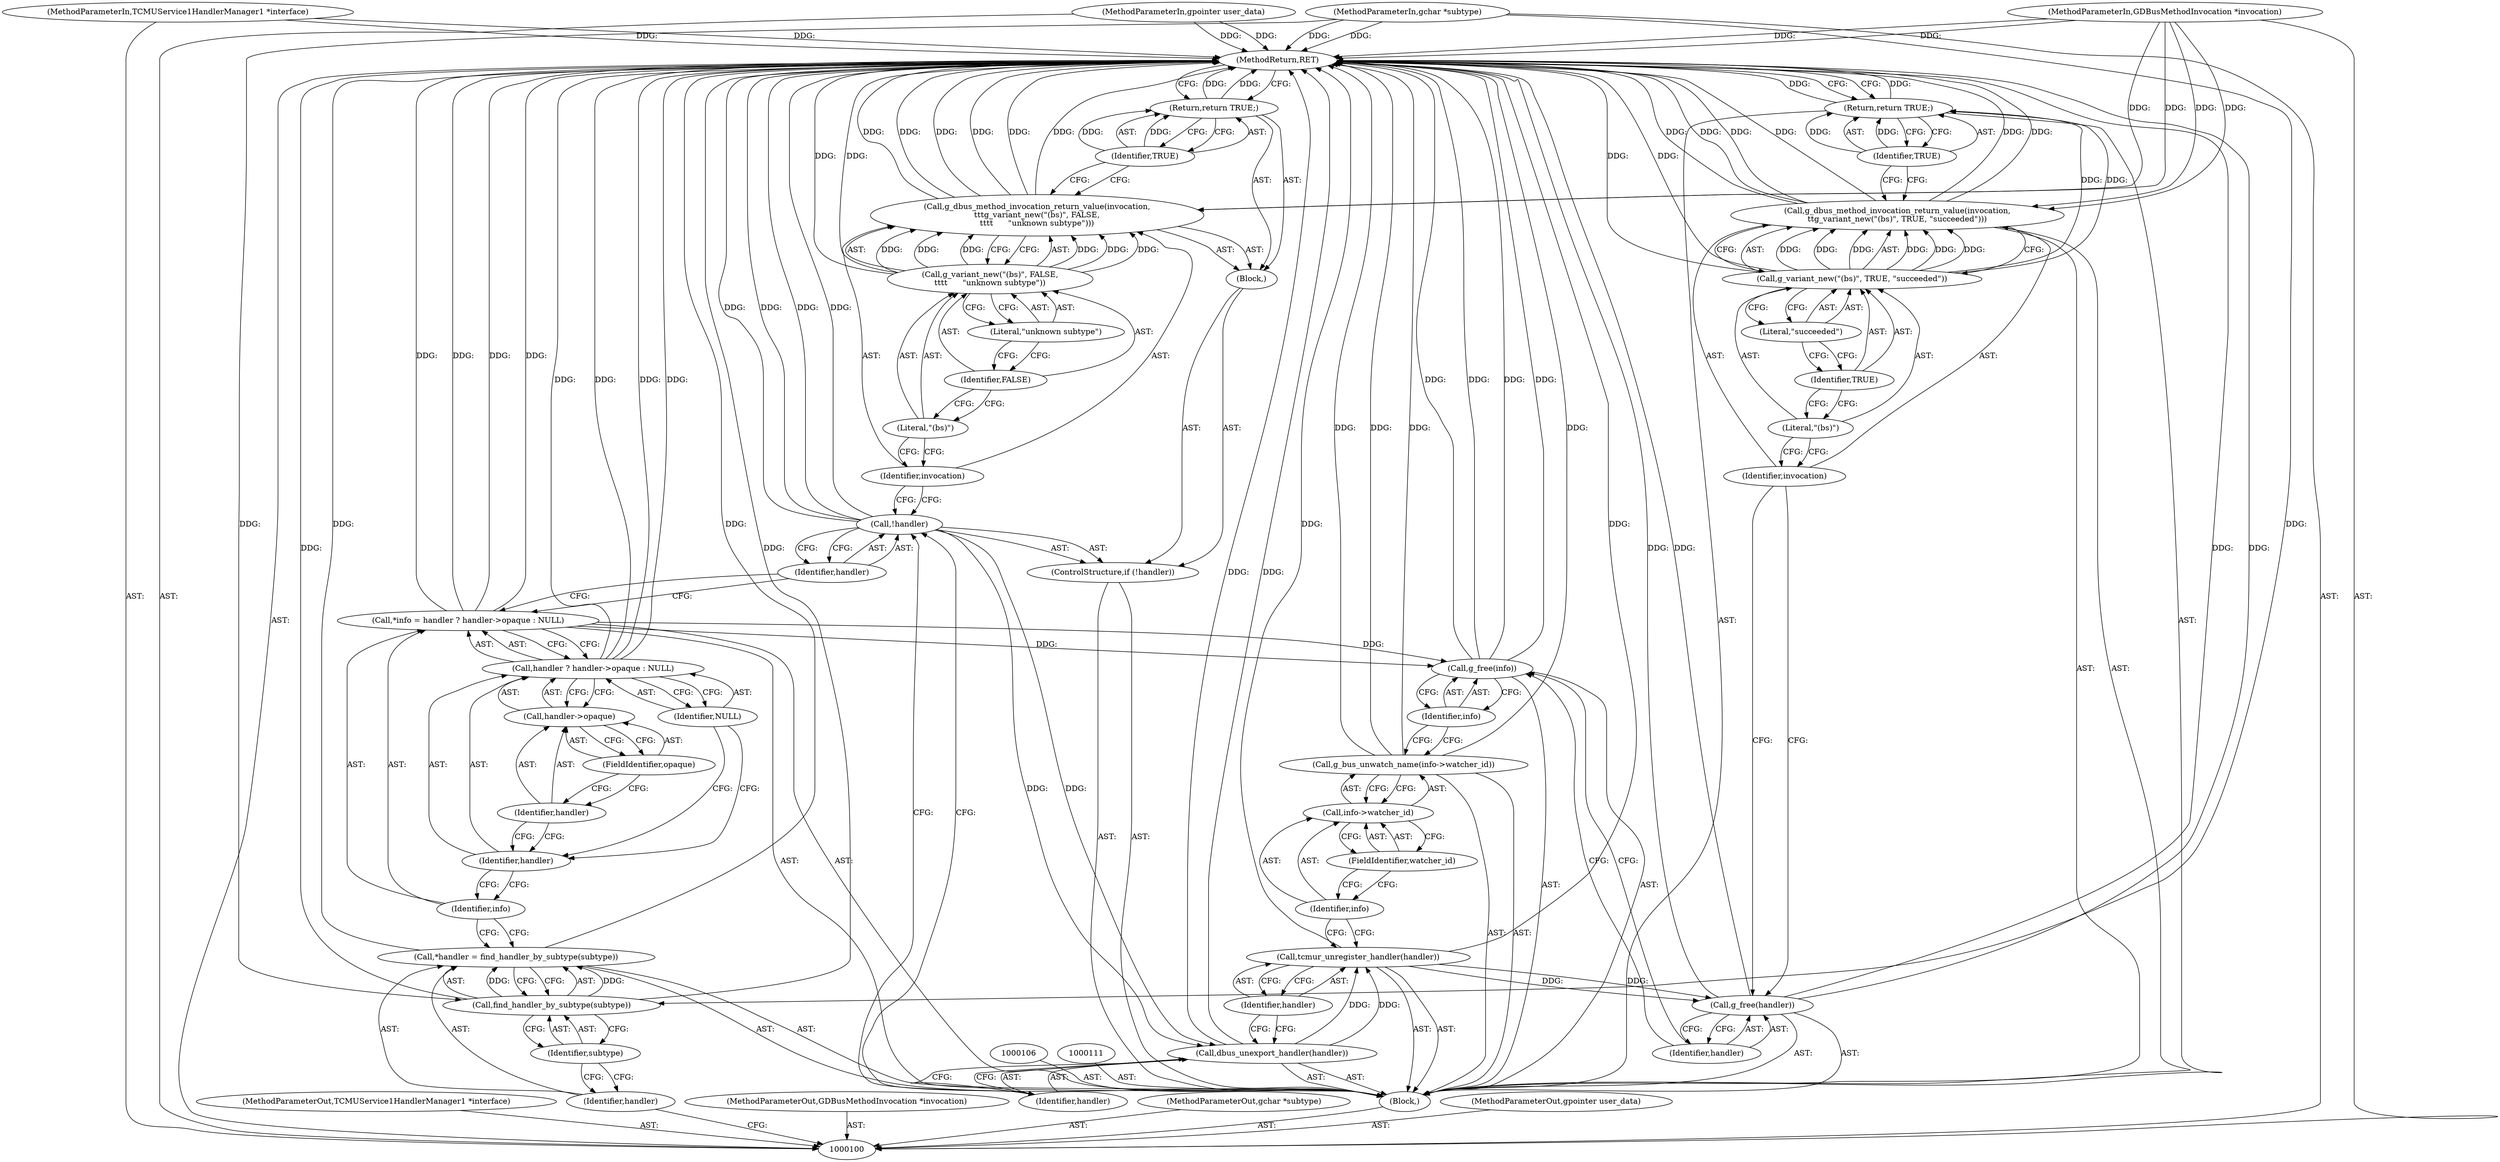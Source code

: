 digraph "0_tcmu-runner_e2d953050766ac538615a811c64b34358614edce" {
"1000152" [label="(MethodReturn,RET)"];
"1000101" [label="(MethodParameterIn,TCMUService1HandlerManager1 *interface)"];
"1000215" [label="(MethodParameterOut,TCMUService1HandlerManager1 *interface)"];
"1000124" [label="(Call,g_dbus_method_invocation_return_value(invocation,\n\t\t\tg_variant_new(\"(bs)\", FALSE,\n\t\t\t\t      \"unknown subtype\")))"];
"1000125" [label="(Identifier,invocation)"];
"1000127" [label="(Literal,\"(bs)\")"];
"1000128" [label="(Identifier,FALSE)"];
"1000126" [label="(Call,g_variant_new(\"(bs)\", FALSE,\n\t\t\t\t      \"unknown subtype\"))"];
"1000129" [label="(Literal,\"unknown subtype\")"];
"1000130" [label="(Return,return TRUE;)"];
"1000131" [label="(Identifier,TRUE)"];
"1000132" [label="(Call,dbus_unexport_handler(handler))"];
"1000133" [label="(Identifier,handler)"];
"1000134" [label="(Call,tcmur_unregister_handler(handler))"];
"1000135" [label="(Identifier,handler)"];
"1000136" [label="(Call,g_bus_unwatch_name(info->watcher_id))"];
"1000137" [label="(Call,info->watcher_id)"];
"1000138" [label="(Identifier,info)"];
"1000139" [label="(FieldIdentifier,watcher_id)"];
"1000140" [label="(Call,g_free(info))"];
"1000141" [label="(Identifier,info)"];
"1000142" [label="(Call,g_free(handler))"];
"1000143" [label="(Identifier,handler)"];
"1000102" [label="(MethodParameterIn,GDBusMethodInvocation *invocation)"];
"1000216" [label="(MethodParameterOut,GDBusMethodInvocation *invocation)"];
"1000144" [label="(Call,g_dbus_method_invocation_return_value(invocation,\n\t\tg_variant_new(\"(bs)\", TRUE, \"succeeded\")))"];
"1000145" [label="(Identifier,invocation)"];
"1000147" [label="(Literal,\"(bs)\")"];
"1000146" [label="(Call,g_variant_new(\"(bs)\", TRUE, \"succeeded\"))"];
"1000148" [label="(Identifier,TRUE)"];
"1000149" [label="(Literal,\"succeeded\")"];
"1000150" [label="(Return,return TRUE;)"];
"1000151" [label="(Identifier,TRUE)"];
"1000103" [label="(MethodParameterIn,gchar *subtype)"];
"1000217" [label="(MethodParameterOut,gchar *subtype)"];
"1000104" [label="(MethodParameterIn,gpointer user_data)"];
"1000218" [label="(MethodParameterOut,gpointer user_data)"];
"1000105" [label="(Block,)"];
"1000107" [label="(Call,*handler = find_handler_by_subtype(subtype))"];
"1000108" [label="(Identifier,handler)"];
"1000109" [label="(Call,find_handler_by_subtype(subtype))"];
"1000110" [label="(Identifier,subtype)"];
"1000112" [label="(Call,*info = handler ? handler->opaque : NULL)"];
"1000113" [label="(Identifier,info)"];
"1000114" [label="(Call,handler ? handler->opaque : NULL)"];
"1000115" [label="(Identifier,handler)"];
"1000116" [label="(Call,handler->opaque)"];
"1000117" [label="(Identifier,handler)"];
"1000118" [label="(FieldIdentifier,opaque)"];
"1000119" [label="(Identifier,NULL)"];
"1000123" [label="(Block,)"];
"1000120" [label="(ControlStructure,if (!handler))"];
"1000121" [label="(Call,!handler)"];
"1000122" [label="(Identifier,handler)"];
"1000152" -> "1000100"  [label="AST: "];
"1000152" -> "1000130"  [label="CFG: "];
"1000152" -> "1000150"  [label="CFG: "];
"1000124" -> "1000152"  [label="DDG: "];
"1000124" -> "1000152"  [label="DDG: "];
"1000124" -> "1000152"  [label="DDG: "];
"1000142" -> "1000152"  [label="DDG: "];
"1000142" -> "1000152"  [label="DDG: "];
"1000104" -> "1000152"  [label="DDG: "];
"1000112" -> "1000152"  [label="DDG: "];
"1000112" -> "1000152"  [label="DDG: "];
"1000140" -> "1000152"  [label="DDG: "];
"1000140" -> "1000152"  [label="DDG: "];
"1000121" -> "1000152"  [label="DDG: "];
"1000121" -> "1000152"  [label="DDG: "];
"1000146" -> "1000152"  [label="DDG: "];
"1000126" -> "1000152"  [label="DDG: "];
"1000114" -> "1000152"  [label="DDG: "];
"1000114" -> "1000152"  [label="DDG: "];
"1000144" -> "1000152"  [label="DDG: "];
"1000144" -> "1000152"  [label="DDG: "];
"1000144" -> "1000152"  [label="DDG: "];
"1000132" -> "1000152"  [label="DDG: "];
"1000103" -> "1000152"  [label="DDG: "];
"1000134" -> "1000152"  [label="DDG: "];
"1000102" -> "1000152"  [label="DDG: "];
"1000101" -> "1000152"  [label="DDG: "];
"1000109" -> "1000152"  [label="DDG: "];
"1000136" -> "1000152"  [label="DDG: "];
"1000136" -> "1000152"  [label="DDG: "];
"1000107" -> "1000152"  [label="DDG: "];
"1000130" -> "1000152"  [label="DDG: "];
"1000150" -> "1000152"  [label="DDG: "];
"1000101" -> "1000100"  [label="AST: "];
"1000101" -> "1000152"  [label="DDG: "];
"1000215" -> "1000100"  [label="AST: "];
"1000124" -> "1000123"  [label="AST: "];
"1000124" -> "1000126"  [label="CFG: "];
"1000125" -> "1000124"  [label="AST: "];
"1000126" -> "1000124"  [label="AST: "];
"1000131" -> "1000124"  [label="CFG: "];
"1000124" -> "1000152"  [label="DDG: "];
"1000124" -> "1000152"  [label="DDG: "];
"1000124" -> "1000152"  [label="DDG: "];
"1000102" -> "1000124"  [label="DDG: "];
"1000126" -> "1000124"  [label="DDG: "];
"1000126" -> "1000124"  [label="DDG: "];
"1000126" -> "1000124"  [label="DDG: "];
"1000125" -> "1000124"  [label="AST: "];
"1000125" -> "1000121"  [label="CFG: "];
"1000127" -> "1000125"  [label="CFG: "];
"1000127" -> "1000126"  [label="AST: "];
"1000127" -> "1000125"  [label="CFG: "];
"1000128" -> "1000127"  [label="CFG: "];
"1000128" -> "1000126"  [label="AST: "];
"1000128" -> "1000127"  [label="CFG: "];
"1000129" -> "1000128"  [label="CFG: "];
"1000126" -> "1000124"  [label="AST: "];
"1000126" -> "1000129"  [label="CFG: "];
"1000127" -> "1000126"  [label="AST: "];
"1000128" -> "1000126"  [label="AST: "];
"1000129" -> "1000126"  [label="AST: "];
"1000124" -> "1000126"  [label="CFG: "];
"1000126" -> "1000152"  [label="DDG: "];
"1000126" -> "1000124"  [label="DDG: "];
"1000126" -> "1000124"  [label="DDG: "];
"1000126" -> "1000124"  [label="DDG: "];
"1000129" -> "1000126"  [label="AST: "];
"1000129" -> "1000128"  [label="CFG: "];
"1000126" -> "1000129"  [label="CFG: "];
"1000130" -> "1000123"  [label="AST: "];
"1000130" -> "1000131"  [label="CFG: "];
"1000131" -> "1000130"  [label="AST: "];
"1000152" -> "1000130"  [label="CFG: "];
"1000130" -> "1000152"  [label="DDG: "];
"1000131" -> "1000130"  [label="DDG: "];
"1000131" -> "1000130"  [label="AST: "];
"1000131" -> "1000124"  [label="CFG: "];
"1000130" -> "1000131"  [label="CFG: "];
"1000131" -> "1000130"  [label="DDG: "];
"1000132" -> "1000105"  [label="AST: "];
"1000132" -> "1000133"  [label="CFG: "];
"1000133" -> "1000132"  [label="AST: "];
"1000135" -> "1000132"  [label="CFG: "];
"1000132" -> "1000152"  [label="DDG: "];
"1000121" -> "1000132"  [label="DDG: "];
"1000132" -> "1000134"  [label="DDG: "];
"1000133" -> "1000132"  [label="AST: "];
"1000133" -> "1000121"  [label="CFG: "];
"1000132" -> "1000133"  [label="CFG: "];
"1000134" -> "1000105"  [label="AST: "];
"1000134" -> "1000135"  [label="CFG: "];
"1000135" -> "1000134"  [label="AST: "];
"1000138" -> "1000134"  [label="CFG: "];
"1000134" -> "1000152"  [label="DDG: "];
"1000132" -> "1000134"  [label="DDG: "];
"1000134" -> "1000142"  [label="DDG: "];
"1000135" -> "1000134"  [label="AST: "];
"1000135" -> "1000132"  [label="CFG: "];
"1000134" -> "1000135"  [label="CFG: "];
"1000136" -> "1000105"  [label="AST: "];
"1000136" -> "1000137"  [label="CFG: "];
"1000137" -> "1000136"  [label="AST: "];
"1000141" -> "1000136"  [label="CFG: "];
"1000136" -> "1000152"  [label="DDG: "];
"1000136" -> "1000152"  [label="DDG: "];
"1000137" -> "1000136"  [label="AST: "];
"1000137" -> "1000139"  [label="CFG: "];
"1000138" -> "1000137"  [label="AST: "];
"1000139" -> "1000137"  [label="AST: "];
"1000136" -> "1000137"  [label="CFG: "];
"1000138" -> "1000137"  [label="AST: "];
"1000138" -> "1000134"  [label="CFG: "];
"1000139" -> "1000138"  [label="CFG: "];
"1000139" -> "1000137"  [label="AST: "];
"1000139" -> "1000138"  [label="CFG: "];
"1000137" -> "1000139"  [label="CFG: "];
"1000140" -> "1000105"  [label="AST: "];
"1000140" -> "1000141"  [label="CFG: "];
"1000141" -> "1000140"  [label="AST: "];
"1000143" -> "1000140"  [label="CFG: "];
"1000140" -> "1000152"  [label="DDG: "];
"1000140" -> "1000152"  [label="DDG: "];
"1000112" -> "1000140"  [label="DDG: "];
"1000141" -> "1000140"  [label="AST: "];
"1000141" -> "1000136"  [label="CFG: "];
"1000140" -> "1000141"  [label="CFG: "];
"1000142" -> "1000105"  [label="AST: "];
"1000142" -> "1000143"  [label="CFG: "];
"1000143" -> "1000142"  [label="AST: "];
"1000145" -> "1000142"  [label="CFG: "];
"1000142" -> "1000152"  [label="DDG: "];
"1000142" -> "1000152"  [label="DDG: "];
"1000134" -> "1000142"  [label="DDG: "];
"1000143" -> "1000142"  [label="AST: "];
"1000143" -> "1000140"  [label="CFG: "];
"1000142" -> "1000143"  [label="CFG: "];
"1000102" -> "1000100"  [label="AST: "];
"1000102" -> "1000152"  [label="DDG: "];
"1000102" -> "1000124"  [label="DDG: "];
"1000102" -> "1000144"  [label="DDG: "];
"1000216" -> "1000100"  [label="AST: "];
"1000144" -> "1000105"  [label="AST: "];
"1000144" -> "1000146"  [label="CFG: "];
"1000145" -> "1000144"  [label="AST: "];
"1000146" -> "1000144"  [label="AST: "];
"1000151" -> "1000144"  [label="CFG: "];
"1000144" -> "1000152"  [label="DDG: "];
"1000144" -> "1000152"  [label="DDG: "];
"1000144" -> "1000152"  [label="DDG: "];
"1000102" -> "1000144"  [label="DDG: "];
"1000146" -> "1000144"  [label="DDG: "];
"1000146" -> "1000144"  [label="DDG: "];
"1000146" -> "1000144"  [label="DDG: "];
"1000145" -> "1000144"  [label="AST: "];
"1000145" -> "1000142"  [label="CFG: "];
"1000147" -> "1000145"  [label="CFG: "];
"1000147" -> "1000146"  [label="AST: "];
"1000147" -> "1000145"  [label="CFG: "];
"1000148" -> "1000147"  [label="CFG: "];
"1000146" -> "1000144"  [label="AST: "];
"1000146" -> "1000149"  [label="CFG: "];
"1000147" -> "1000146"  [label="AST: "];
"1000148" -> "1000146"  [label="AST: "];
"1000149" -> "1000146"  [label="AST: "];
"1000144" -> "1000146"  [label="CFG: "];
"1000146" -> "1000152"  [label="DDG: "];
"1000146" -> "1000144"  [label="DDG: "];
"1000146" -> "1000144"  [label="DDG: "];
"1000146" -> "1000144"  [label="DDG: "];
"1000146" -> "1000150"  [label="DDG: "];
"1000148" -> "1000146"  [label="AST: "];
"1000148" -> "1000147"  [label="CFG: "];
"1000149" -> "1000148"  [label="CFG: "];
"1000149" -> "1000146"  [label="AST: "];
"1000149" -> "1000148"  [label="CFG: "];
"1000146" -> "1000149"  [label="CFG: "];
"1000150" -> "1000105"  [label="AST: "];
"1000150" -> "1000151"  [label="CFG: "];
"1000151" -> "1000150"  [label="AST: "];
"1000152" -> "1000150"  [label="CFG: "];
"1000150" -> "1000152"  [label="DDG: "];
"1000151" -> "1000150"  [label="DDG: "];
"1000146" -> "1000150"  [label="DDG: "];
"1000151" -> "1000150"  [label="AST: "];
"1000151" -> "1000144"  [label="CFG: "];
"1000150" -> "1000151"  [label="CFG: "];
"1000151" -> "1000150"  [label="DDG: "];
"1000103" -> "1000100"  [label="AST: "];
"1000103" -> "1000152"  [label="DDG: "];
"1000103" -> "1000109"  [label="DDG: "];
"1000217" -> "1000100"  [label="AST: "];
"1000104" -> "1000100"  [label="AST: "];
"1000104" -> "1000152"  [label="DDG: "];
"1000218" -> "1000100"  [label="AST: "];
"1000105" -> "1000100"  [label="AST: "];
"1000106" -> "1000105"  [label="AST: "];
"1000107" -> "1000105"  [label="AST: "];
"1000111" -> "1000105"  [label="AST: "];
"1000112" -> "1000105"  [label="AST: "];
"1000120" -> "1000105"  [label="AST: "];
"1000132" -> "1000105"  [label="AST: "];
"1000134" -> "1000105"  [label="AST: "];
"1000136" -> "1000105"  [label="AST: "];
"1000140" -> "1000105"  [label="AST: "];
"1000142" -> "1000105"  [label="AST: "];
"1000144" -> "1000105"  [label="AST: "];
"1000150" -> "1000105"  [label="AST: "];
"1000107" -> "1000105"  [label="AST: "];
"1000107" -> "1000109"  [label="CFG: "];
"1000108" -> "1000107"  [label="AST: "];
"1000109" -> "1000107"  [label="AST: "];
"1000113" -> "1000107"  [label="CFG: "];
"1000107" -> "1000152"  [label="DDG: "];
"1000109" -> "1000107"  [label="DDG: "];
"1000108" -> "1000107"  [label="AST: "];
"1000108" -> "1000100"  [label="CFG: "];
"1000110" -> "1000108"  [label="CFG: "];
"1000109" -> "1000107"  [label="AST: "];
"1000109" -> "1000110"  [label="CFG: "];
"1000110" -> "1000109"  [label="AST: "];
"1000107" -> "1000109"  [label="CFG: "];
"1000109" -> "1000152"  [label="DDG: "];
"1000109" -> "1000107"  [label="DDG: "];
"1000103" -> "1000109"  [label="DDG: "];
"1000110" -> "1000109"  [label="AST: "];
"1000110" -> "1000108"  [label="CFG: "];
"1000109" -> "1000110"  [label="CFG: "];
"1000112" -> "1000105"  [label="AST: "];
"1000112" -> "1000114"  [label="CFG: "];
"1000113" -> "1000112"  [label="AST: "];
"1000114" -> "1000112"  [label="AST: "];
"1000122" -> "1000112"  [label="CFG: "];
"1000112" -> "1000152"  [label="DDG: "];
"1000112" -> "1000152"  [label="DDG: "];
"1000112" -> "1000140"  [label="DDG: "];
"1000113" -> "1000112"  [label="AST: "];
"1000113" -> "1000107"  [label="CFG: "];
"1000115" -> "1000113"  [label="CFG: "];
"1000114" -> "1000112"  [label="AST: "];
"1000114" -> "1000116"  [label="CFG: "];
"1000114" -> "1000119"  [label="CFG: "];
"1000115" -> "1000114"  [label="AST: "];
"1000116" -> "1000114"  [label="AST: "];
"1000119" -> "1000114"  [label="AST: "];
"1000112" -> "1000114"  [label="CFG: "];
"1000114" -> "1000152"  [label="DDG: "];
"1000114" -> "1000152"  [label="DDG: "];
"1000115" -> "1000114"  [label="AST: "];
"1000115" -> "1000113"  [label="CFG: "];
"1000117" -> "1000115"  [label="CFG: "];
"1000119" -> "1000115"  [label="CFG: "];
"1000116" -> "1000114"  [label="AST: "];
"1000116" -> "1000118"  [label="CFG: "];
"1000117" -> "1000116"  [label="AST: "];
"1000118" -> "1000116"  [label="AST: "];
"1000114" -> "1000116"  [label="CFG: "];
"1000117" -> "1000116"  [label="AST: "];
"1000117" -> "1000115"  [label="CFG: "];
"1000118" -> "1000117"  [label="CFG: "];
"1000118" -> "1000116"  [label="AST: "];
"1000118" -> "1000117"  [label="CFG: "];
"1000116" -> "1000118"  [label="CFG: "];
"1000119" -> "1000114"  [label="AST: "];
"1000119" -> "1000115"  [label="CFG: "];
"1000114" -> "1000119"  [label="CFG: "];
"1000123" -> "1000120"  [label="AST: "];
"1000124" -> "1000123"  [label="AST: "];
"1000130" -> "1000123"  [label="AST: "];
"1000120" -> "1000105"  [label="AST: "];
"1000121" -> "1000120"  [label="AST: "];
"1000123" -> "1000120"  [label="AST: "];
"1000121" -> "1000120"  [label="AST: "];
"1000121" -> "1000122"  [label="CFG: "];
"1000122" -> "1000121"  [label="AST: "];
"1000125" -> "1000121"  [label="CFG: "];
"1000133" -> "1000121"  [label="CFG: "];
"1000121" -> "1000152"  [label="DDG: "];
"1000121" -> "1000152"  [label="DDG: "];
"1000121" -> "1000132"  [label="DDG: "];
"1000122" -> "1000121"  [label="AST: "];
"1000122" -> "1000112"  [label="CFG: "];
"1000121" -> "1000122"  [label="CFG: "];
}
